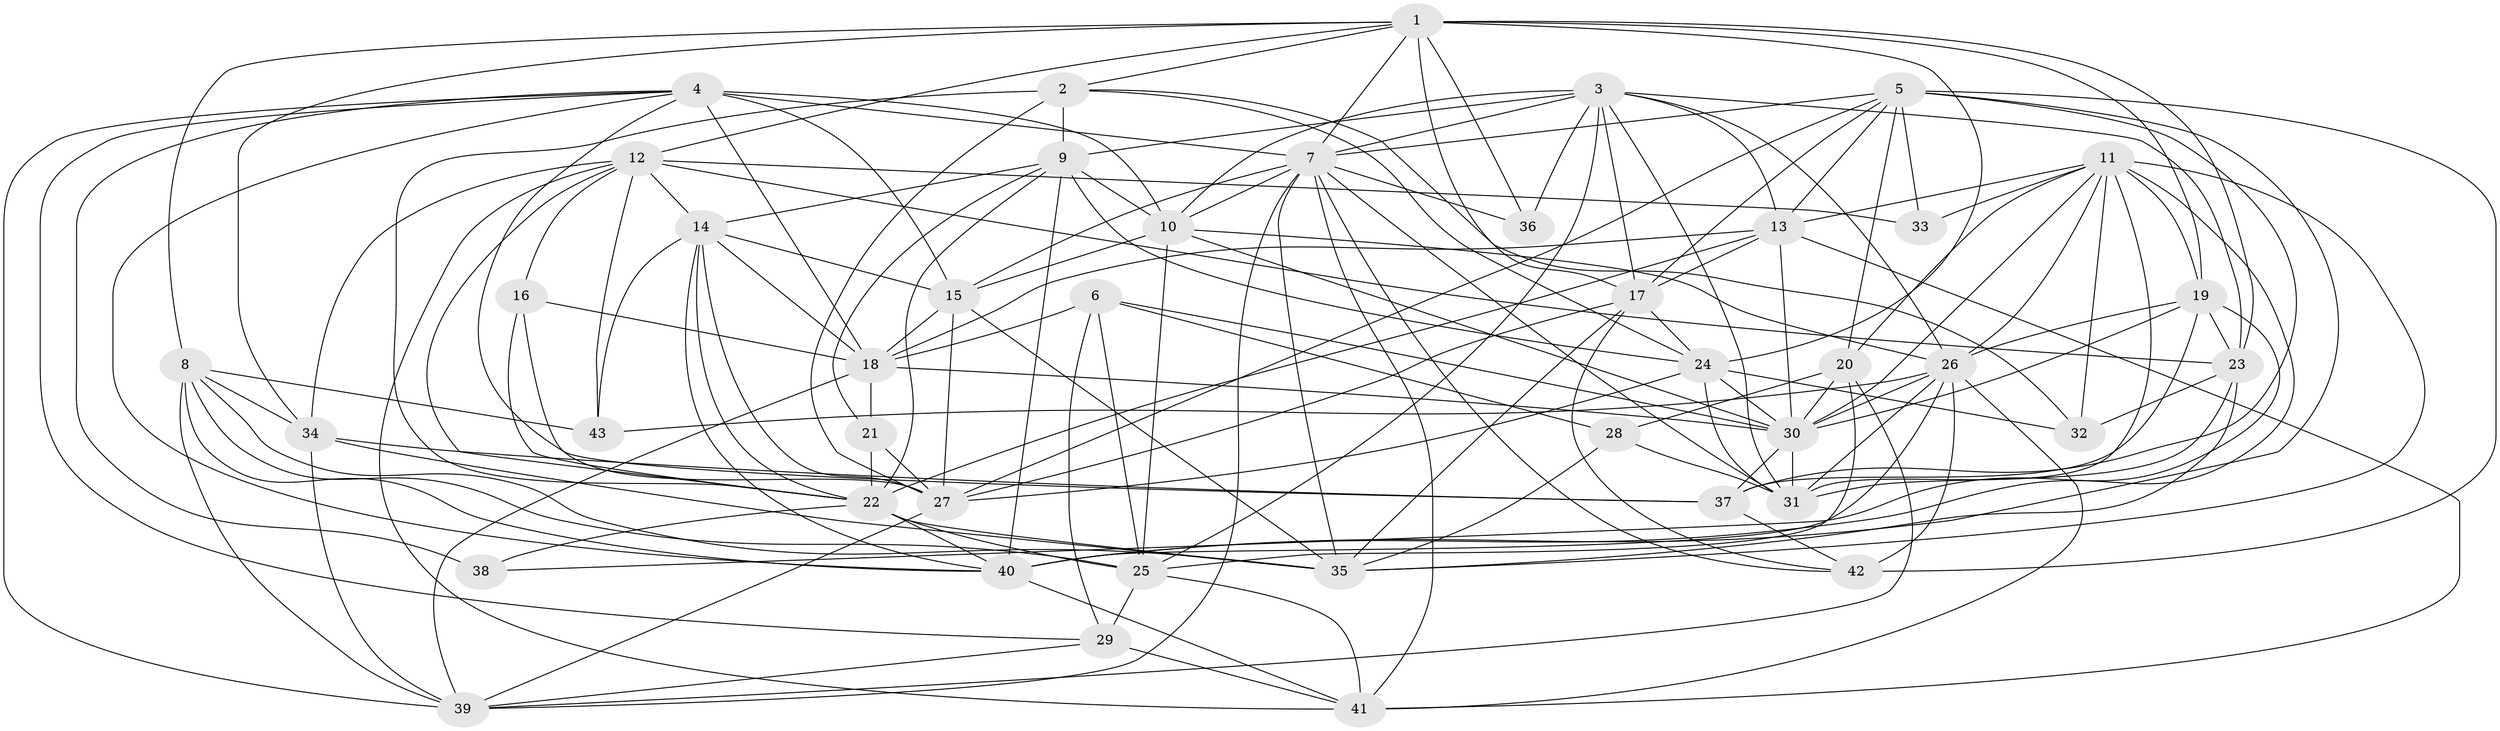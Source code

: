 // original degree distribution, {4: 1.0}
// Generated by graph-tools (version 1.1) at 2025/54/03/04/25 22:54:00]
// undirected, 43 vertices, 156 edges
graph export_dot {
  node [color=gray90,style=filled];
  1;
  2;
  3;
  4;
  5;
  6;
  7;
  8;
  9;
  10;
  11;
  12;
  13;
  14;
  15;
  16;
  17;
  18;
  19;
  20;
  21;
  22;
  23;
  24;
  25;
  26;
  27;
  28;
  29;
  30;
  31;
  32;
  33;
  34;
  35;
  36;
  37;
  38;
  39;
  40;
  41;
  42;
  43;
  1 -- 2 [weight=1.0];
  1 -- 7 [weight=1.0];
  1 -- 8 [weight=2.0];
  1 -- 12 [weight=1.0];
  1 -- 17 [weight=1.0];
  1 -- 19 [weight=1.0];
  1 -- 23 [weight=1.0];
  1 -- 24 [weight=1.0];
  1 -- 34 [weight=1.0];
  1 -- 36 [weight=2.0];
  2 -- 9 [weight=3.0];
  2 -- 22 [weight=1.0];
  2 -- 24 [weight=1.0];
  2 -- 27 [weight=1.0];
  2 -- 32 [weight=1.0];
  3 -- 7 [weight=1.0];
  3 -- 9 [weight=1.0];
  3 -- 10 [weight=1.0];
  3 -- 13 [weight=1.0];
  3 -- 17 [weight=1.0];
  3 -- 23 [weight=1.0];
  3 -- 25 [weight=1.0];
  3 -- 26 [weight=1.0];
  3 -- 31 [weight=1.0];
  3 -- 36 [weight=1.0];
  4 -- 7 [weight=1.0];
  4 -- 10 [weight=1.0];
  4 -- 15 [weight=3.0];
  4 -- 18 [weight=1.0];
  4 -- 29 [weight=1.0];
  4 -- 37 [weight=1.0];
  4 -- 38 [weight=2.0];
  4 -- 39 [weight=1.0];
  4 -- 40 [weight=1.0];
  5 -- 7 [weight=1.0];
  5 -- 13 [weight=1.0];
  5 -- 17 [weight=1.0];
  5 -- 20 [weight=1.0];
  5 -- 27 [weight=2.0];
  5 -- 33 [weight=2.0];
  5 -- 37 [weight=1.0];
  5 -- 40 [weight=1.0];
  5 -- 42 [weight=2.0];
  6 -- 18 [weight=1.0];
  6 -- 25 [weight=4.0];
  6 -- 28 [weight=1.0];
  6 -- 29 [weight=1.0];
  6 -- 30 [weight=1.0];
  7 -- 10 [weight=1.0];
  7 -- 15 [weight=1.0];
  7 -- 31 [weight=1.0];
  7 -- 35 [weight=1.0];
  7 -- 36 [weight=1.0];
  7 -- 39 [weight=1.0];
  7 -- 41 [weight=1.0];
  7 -- 42 [weight=1.0];
  8 -- 25 [weight=1.0];
  8 -- 34 [weight=1.0];
  8 -- 35 [weight=1.0];
  8 -- 39 [weight=1.0];
  8 -- 40 [weight=1.0];
  8 -- 43 [weight=1.0];
  9 -- 10 [weight=1.0];
  9 -- 14 [weight=1.0];
  9 -- 21 [weight=1.0];
  9 -- 22 [weight=1.0];
  9 -- 24 [weight=1.0];
  9 -- 40 [weight=1.0];
  10 -- 15 [weight=1.0];
  10 -- 25 [weight=1.0];
  10 -- 26 [weight=1.0];
  10 -- 30 [weight=1.0];
  11 -- 13 [weight=1.0];
  11 -- 19 [weight=1.0];
  11 -- 20 [weight=1.0];
  11 -- 26 [weight=1.0];
  11 -- 30 [weight=1.0];
  11 -- 31 [weight=1.0];
  11 -- 32 [weight=1.0];
  11 -- 33 [weight=1.0];
  11 -- 35 [weight=1.0];
  11 -- 40 [weight=1.0];
  12 -- 14 [weight=1.0];
  12 -- 16 [weight=1.0];
  12 -- 22 [weight=1.0];
  12 -- 23 [weight=2.0];
  12 -- 33 [weight=1.0];
  12 -- 34 [weight=1.0];
  12 -- 41 [weight=1.0];
  12 -- 43 [weight=1.0];
  13 -- 17 [weight=1.0];
  13 -- 18 [weight=1.0];
  13 -- 22 [weight=1.0];
  13 -- 30 [weight=1.0];
  13 -- 41 [weight=1.0];
  14 -- 15 [weight=1.0];
  14 -- 18 [weight=1.0];
  14 -- 22 [weight=1.0];
  14 -- 27 [weight=1.0];
  14 -- 40 [weight=1.0];
  14 -- 43 [weight=1.0];
  15 -- 18 [weight=2.0];
  15 -- 27 [weight=1.0];
  15 -- 35 [weight=1.0];
  16 -- 18 [weight=1.0];
  16 -- 22 [weight=1.0];
  16 -- 27 [weight=1.0];
  17 -- 24 [weight=1.0];
  17 -- 27 [weight=1.0];
  17 -- 35 [weight=1.0];
  17 -- 42 [weight=1.0];
  18 -- 21 [weight=1.0];
  18 -- 30 [weight=1.0];
  18 -- 39 [weight=1.0];
  19 -- 23 [weight=1.0];
  19 -- 26 [weight=2.0];
  19 -- 30 [weight=1.0];
  19 -- 37 [weight=1.0];
  19 -- 38 [weight=1.0];
  20 -- 25 [weight=1.0];
  20 -- 28 [weight=1.0];
  20 -- 30 [weight=1.0];
  20 -- 39 [weight=1.0];
  21 -- 22 [weight=1.0];
  21 -- 27 [weight=1.0];
  22 -- 25 [weight=1.0];
  22 -- 35 [weight=2.0];
  22 -- 38 [weight=1.0];
  22 -- 40 [weight=1.0];
  23 -- 31 [weight=1.0];
  23 -- 32 [weight=1.0];
  23 -- 35 [weight=1.0];
  24 -- 27 [weight=1.0];
  24 -- 30 [weight=1.0];
  24 -- 31 [weight=1.0];
  24 -- 32 [weight=1.0];
  25 -- 29 [weight=2.0];
  25 -- 41 [weight=1.0];
  26 -- 30 [weight=2.0];
  26 -- 31 [weight=1.0];
  26 -- 40 [weight=1.0];
  26 -- 41 [weight=1.0];
  26 -- 42 [weight=1.0];
  26 -- 43 [weight=1.0];
  27 -- 39 [weight=1.0];
  28 -- 31 [weight=1.0];
  28 -- 35 [weight=1.0];
  29 -- 39 [weight=1.0];
  29 -- 41 [weight=1.0];
  30 -- 31 [weight=1.0];
  30 -- 37 [weight=1.0];
  34 -- 35 [weight=1.0];
  34 -- 37 [weight=1.0];
  34 -- 39 [weight=1.0];
  37 -- 42 [weight=1.0];
  40 -- 41 [weight=2.0];
}
